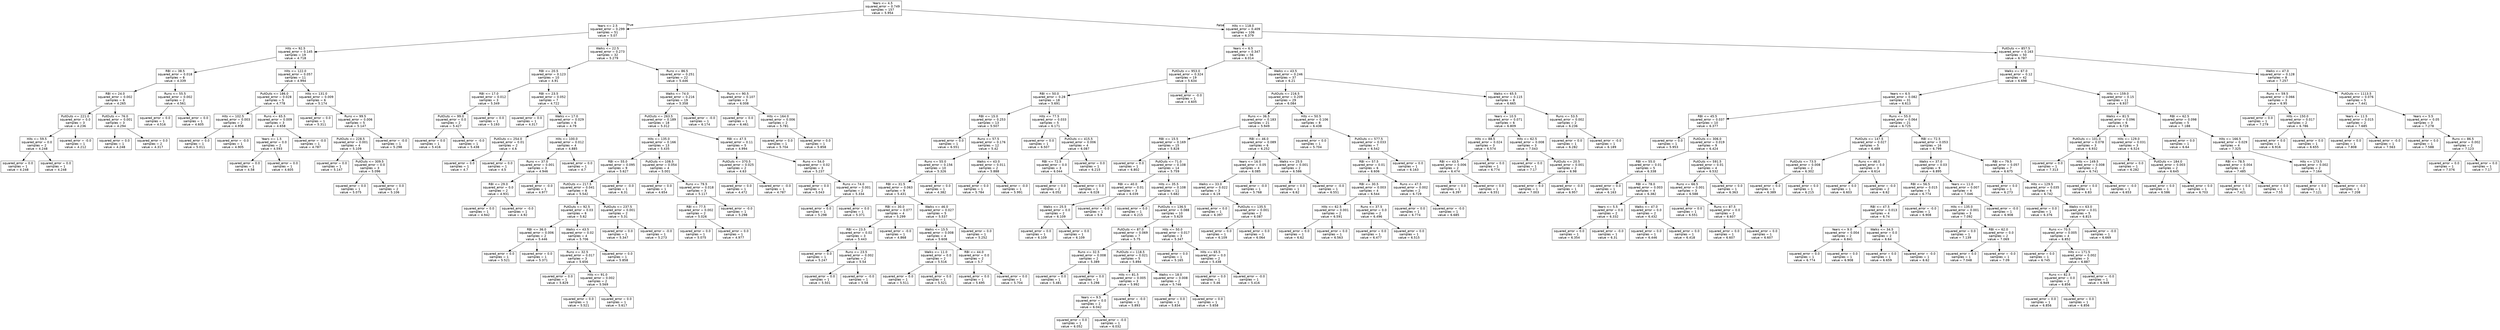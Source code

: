 digraph Tree {
node [shape=box, fontname="helvetica"] ;
edge [fontname="helvetica"] ;
0 [label="Years <= 4.5\nsquared_error = 0.749\nsamples = 157\nvalue = 5.954"] ;
1 [label="Years <= 2.5\nsquared_error = 0.299\nsamples = 51\nvalue = 5.07"] ;
0 -> 1 [labeldistance=2.5, labelangle=45, headlabel="True"] ;
2 [label="Hits <= 92.5\nsquared_error = 0.145\nsamples = 19\nvalue = 4.718"] ;
1 -> 2 ;
3 [label="RBI <= 38.5\nsquared_error = 0.018\nsamples = 8\nvalue = 4.339"] ;
2 -> 3 ;
4 [label="RBI <= 24.0\nsquared_error = 0.002\nsamples = 6\nvalue = 4.265"] ;
3 -> 4 ;
5 [label="PutOuts <= 221.0\nsquared_error = 0.0\nsamples = 3\nvalue = 4.236"] ;
4 -> 5 ;
6 [label="Hits <= 59.5\nsquared_error = 0.0\nsamples = 2\nvalue = 4.248"] ;
5 -> 6 ;
7 [label="squared_error = 0.0\nsamples = 1\nvalue = 4.248"] ;
6 -> 7 ;
8 [label="squared_error = 0.0\nsamples = 1\nvalue = 4.248"] ;
6 -> 8 ;
9 [label="squared_error = -0.0\nsamples = 1\nvalue = 4.212"] ;
5 -> 9 ;
10 [label="PutOuts <= 76.0\nsquared_error = 0.001\nsamples = 3\nvalue = 4.294"] ;
4 -> 10 ;
11 [label="squared_error = 0.0\nsamples = 1\nvalue = 4.248"] ;
10 -> 11 ;
12 [label="squared_error = 0.0\nsamples = 2\nvalue = 4.317"] ;
10 -> 12 ;
13 [label="Runs <= 55.5\nsquared_error = 0.002\nsamples = 2\nvalue = 4.561"] ;
3 -> 13 ;
14 [label="squared_error = 0.0\nsamples = 1\nvalue = 4.516"] ;
13 -> 14 ;
15 [label="squared_error = 0.0\nsamples = 1\nvalue = 4.605"] ;
13 -> 15 ;
16 [label="Hits <= 122.0\nsquared_error = 0.057\nsamples = 11\nvalue = 4.994"] ;
2 -> 16 ;
17 [label="PutOuts <= 186.0\nsquared_error = 0.028\nsamples = 5\nvalue = 4.778"] ;
16 -> 17 ;
18 [label="Hits <= 102.5\nsquared_error = 0.003\nsamples = 2\nvalue = 4.958"] ;
17 -> 18 ;
19 [label="squared_error = 0.0\nsamples = 1\nvalue = 5.011"] ;
18 -> 19 ;
20 [label="squared_error = -0.0\nsamples = 1\nvalue = 4.905"] ;
18 -> 20 ;
21 [label="Runs <= 65.5\nsquared_error = 0.009\nsamples = 3\nvalue = 4.658"] ;
17 -> 21 ;
22 [label="Years <= 1.5\nsquared_error = 0.0\nsamples = 2\nvalue = 4.593"] ;
21 -> 22 ;
23 [label="squared_error = 0.0\nsamples = 1\nvalue = 4.58"] ;
22 -> 23 ;
24 [label="squared_error = 0.0\nsamples = 1\nvalue = 4.605"] ;
22 -> 24 ;
25 [label="squared_error = -0.0\nsamples = 1\nvalue = 4.787"] ;
21 -> 25 ;
26 [label="Hits <= 131.0\nsquared_error = 0.009\nsamples = 6\nvalue = 5.174"] ;
16 -> 26 ;
27 [label="squared_error = 0.0\nsamples = 1\nvalue = 5.311"] ;
26 -> 27 ;
28 [label="Runs <= 99.5\nsquared_error = 0.006\nsamples = 5\nvalue = 5.147"] ;
26 -> 28 ;
29 [label="PutOuts <= 228.5\nsquared_error = 0.001\nsamples = 4\nvalue = 5.109"] ;
28 -> 29 ;
30 [label="squared_error = 0.0\nsamples = 1\nvalue = 5.147"] ;
29 -> 30 ;
31 [label="PutOuts <= 309.5\nsquared_error = 0.0\nsamples = 3\nvalue = 5.096"] ;
29 -> 31 ;
32 [label="squared_error = 0.0\nsamples = 1\nvalue = 5.075"] ;
31 -> 32 ;
33 [label="squared_error = 0.0\nsamples = 2\nvalue = 5.106"] ;
31 -> 33 ;
34 [label="squared_error = -0.0\nsamples = 1\nvalue = 5.298"] ;
28 -> 34 ;
35 [label="Walks <= 22.5\nsquared_error = 0.273\nsamples = 32\nvalue = 5.279"] ;
1 -> 35 ;
36 [label="RBI <= 20.5\nsquared_error = 0.123\nsamples = 10\nvalue = 4.91"] ;
35 -> 36 ;
37 [label="RBI <= 17.0\nsquared_error = 0.012\nsamples = 3\nvalue = 5.349"] ;
36 -> 37 ;
38 [label="PutOuts <= 99.0\nsquared_error = 0.0\nsamples = 2\nvalue = 5.427"] ;
37 -> 38 ;
39 [label="squared_error = 0.0\nsamples = 1\nvalue = 5.416"] ;
38 -> 39 ;
40 [label="squared_error = -0.0\nsamples = 1\nvalue = 5.438"] ;
38 -> 40 ;
41 [label="squared_error = 0.0\nsamples = 1\nvalue = 5.193"] ;
37 -> 41 ;
42 [label="RBI <= 23.5\nsquared_error = 0.052\nsamples = 7\nvalue = 4.722"] ;
36 -> 42 ;
43 [label="squared_error = 0.0\nsamples = 1\nvalue = 4.317"] ;
42 -> 43 ;
44 [label="Walks <= 17.0\nsquared_error = 0.029\nsamples = 6\nvalue = 4.79"] ;
42 -> 44 ;
45 [label="PutOuts <= 254.0\nsquared_error = 0.01\nsamples = 2\nvalue = 4.6"] ;
44 -> 45 ;
46 [label="squared_error = 0.0\nsamples = 1\nvalue = 4.7"] ;
45 -> 46 ;
47 [label="squared_error = 0.0\nsamples = 1\nvalue = 4.5"] ;
45 -> 47 ;
48 [label="Hits <= 100.0\nsquared_error = 0.012\nsamples = 4\nvalue = 4.885"] ;
44 -> 48 ;
49 [label="Runs <= 37.0\nsquared_error = 0.001\nsamples = 3\nvalue = 4.946"] ;
48 -> 49 ;
50 [label="RBI <= 29.0\nsquared_error = 0.0\nsamples = 2\nvalue = 4.931"] ;
49 -> 50 ;
51 [label="squared_error = 0.0\nsamples = 1\nvalue = 4.942"] ;
50 -> 51 ;
52 [label="squared_error = -0.0\nsamples = 1\nvalue = 4.92"] ;
50 -> 52 ;
53 [label="squared_error = -0.0\nsamples = 1\nvalue = 4.977"] ;
49 -> 53 ;
54 [label="squared_error = 0.0\nsamples = 1\nvalue = 4.7"] ;
48 -> 54 ;
55 [label="Runs <= 86.5\nsquared_error = 0.251\nsamples = 22\nvalue = 5.446"] ;
35 -> 55 ;
56 [label="Walks <= 74.0\nsquared_error = 0.216\nsamples = 19\nvalue = 5.358"] ;
55 -> 56 ;
57 [label="PutOuts <= 263.5\nsquared_error = 0.189\nsamples = 18\nvalue = 5.312"] ;
56 -> 57 ;
58 [label="Hits <= 135.0\nsquared_error = 0.166\nsamples = 13\nvalue = 5.435"] ;
57 -> 58 ;
59 [label="RBI <= 55.0\nsquared_error = 0.095\nsamples = 9\nvalue = 5.627"] ;
58 -> 59 ;
60 [label="PutOuts <= 217.5\nsquared_error = 0.041\nsamples = 8\nvalue = 5.542"] ;
59 -> 60 ;
61 [label="PutOuts <= 92.5\nsquared_error = 0.03\nsamples = 6\nvalue = 5.62"] ;
60 -> 61 ;
62 [label="RBI <= 36.0\nsquared_error = 0.006\nsamples = 2\nvalue = 5.446"] ;
61 -> 62 ;
63 [label="squared_error = 0.0\nsamples = 1\nvalue = 5.521"] ;
62 -> 63 ;
64 [label="squared_error = 0.0\nsamples = 1\nvalue = 5.371"] ;
62 -> 64 ;
65 [label="Walks <= 43.5\nsquared_error = 0.02\nsamples = 4\nvalue = 5.706"] ;
61 -> 65 ;
66 [label="Runs <= 32.5\nsquared_error = 0.017\nsamples = 3\nvalue = 5.656"] ;
65 -> 66 ;
67 [label="squared_error = 0.0\nsamples = 1\nvalue = 5.829"] ;
66 -> 67 ;
68 [label="Hits <= 91.0\nsquared_error = 0.002\nsamples = 2\nvalue = 5.569"] ;
66 -> 68 ;
69 [label="squared_error = 0.0\nsamples = 1\nvalue = 5.521"] ;
68 -> 69 ;
70 [label="squared_error = 0.0\nsamples = 1\nvalue = 5.617"] ;
68 -> 70 ;
71 [label="squared_error = 0.0\nsamples = 1\nvalue = 5.858"] ;
65 -> 71 ;
72 [label="PutOuts <= 237.5\nsquared_error = 0.001\nsamples = 2\nvalue = 5.31"] ;
60 -> 72 ;
73 [label="squared_error = 0.0\nsamples = 1\nvalue = 5.347"] ;
72 -> 73 ;
74 [label="squared_error = -0.0\nsamples = 1\nvalue = 5.273"] ;
72 -> 74 ;
75 [label="squared_error = -0.0\nsamples = 1\nvalue = 6.31"] ;
59 -> 75 ;
76 [label="PutOuts <= 108.5\nsquared_error = 0.054\nsamples = 4\nvalue = 5.001"] ;
58 -> 76 ;
77 [label="squared_error = 0.0\nsamples = 1\nvalue = 4.654"] ;
76 -> 77 ;
78 [label="Runs <= 79.5\nsquared_error = 0.018\nsamples = 3\nvalue = 5.117"] ;
76 -> 78 ;
79 [label="RBI <= 77.5\nsquared_error = 0.002\nsamples = 2\nvalue = 5.026"] ;
78 -> 79 ;
80 [label="squared_error = 0.0\nsamples = 1\nvalue = 5.075"] ;
79 -> 80 ;
81 [label="squared_error = 0.0\nsamples = 1\nvalue = 4.977"] ;
79 -> 81 ;
82 [label="squared_error = -0.0\nsamples = 1\nvalue = 5.298"] ;
78 -> 82 ;
83 [label="RBI <= 47.5\nsquared_error = 0.11\nsamples = 5\nvalue = 4.994"] ;
57 -> 83 ;
84 [label="PutOuts <= 370.5\nsquared_error = 0.025\nsamples = 2\nvalue = 4.63"] ;
83 -> 84 ;
85 [label="squared_error = 0.0\nsamples = 1\nvalue = 4.472"] ;
84 -> 85 ;
86 [label="squared_error = -0.0\nsamples = 1\nvalue = 4.787"] ;
84 -> 86 ;
87 [label="Runs <= 54.0\nsquared_error = 0.02\nsamples = 3\nvalue = 5.237"] ;
83 -> 87 ;
88 [label="squared_error = 0.0\nsamples = 1\nvalue = 5.043"] ;
87 -> 88 ;
89 [label="Runs <= 74.0\nsquared_error = 0.001\nsamples = 2\nvalue = 5.334"] ;
87 -> 89 ;
90 [label="squared_error = 0.0\nsamples = 1\nvalue = 5.298"] ;
89 -> 90 ;
91 [label="squared_error = 0.0\nsamples = 1\nvalue = 5.371"] ;
89 -> 91 ;
92 [label="squared_error = -0.0\nsamples = 1\nvalue = 6.174"] ;
56 -> 92 ;
93 [label="Runs <= 90.5\nsquared_error = 0.107\nsamples = 3\nvalue = 6.008"] ;
55 -> 93 ;
94 [label="squared_error = 0.0\nsamples = 1\nvalue = 6.461"] ;
93 -> 94 ;
95 [label="Hits <= 164.0\nsquared_error = 0.006\nsamples = 2\nvalue = 5.781"] ;
93 -> 95 ;
96 [label="squared_error = 0.0\nsamples = 1\nvalue = 5.704"] ;
95 -> 96 ;
97 [label="squared_error = 0.0\nsamples = 1\nvalue = 5.858"] ;
95 -> 97 ;
98 [label="Hits <= 118.0\nsquared_error = 0.409\nsamples = 106\nvalue = 6.379"] ;
0 -> 98 [labeldistance=2.5, labelangle=-45, headlabel="False"] ;
99 [label="Years <= 6.5\nsquared_error = 0.347\nsamples = 56\nvalue = 6.014"] ;
98 -> 99 ;
100 [label="PutOuts <= 953.0\nsquared_error = 0.324\nsamples = 19\nvalue = 5.634"] ;
99 -> 100 ;
101 [label="RBI <= 50.0\nsquared_error = 0.28\nsamples = 18\nvalue = 5.691"] ;
100 -> 101 ;
102 [label="RBI <= 15.0\nsquared_error = 0.253\nsamples = 13\nvalue = 5.507"] ;
101 -> 102 ;
103 [label="squared_error = 0.0\nsamples = 1\nvalue = 6.551"] ;
102 -> 103 ;
104 [label="Runs <= 57.5\nsquared_error = 0.176\nsamples = 12\nvalue = 5.42"] ;
102 -> 104 ;
105 [label="Runs <= 55.0\nsquared_error = 0.156\nsamples = 10\nvalue = 5.326"] ;
104 -> 105 ;
106 [label="RBI <= 31.5\nsquared_error = 0.063\nsamples = 9\nvalue = 5.431"] ;
105 -> 106 ;
107 [label="RBI <= 30.0\nsquared_error = 0.077\nsamples = 4\nvalue = 5.299"] ;
106 -> 107 ;
108 [label="RBI <= 23.5\nsquared_error = 0.02\nsamples = 3\nvalue = 5.443"] ;
107 -> 108 ;
109 [label="squared_error = 0.0\nsamples = 1\nvalue = 5.247"] ;
108 -> 109 ;
110 [label="Runs <= 23.5\nsquared_error = 0.002\nsamples = 2\nvalue = 5.54"] ;
108 -> 110 ;
111 [label="squared_error = 0.0\nsamples = 1\nvalue = 5.501"] ;
110 -> 111 ;
112 [label="squared_error = -0.0\nsamples = 1\nvalue = 5.58"] ;
110 -> 112 ;
113 [label="squared_error = -0.0\nsamples = 1\nvalue = 4.868"] ;
107 -> 113 ;
114 [label="Walks <= 46.0\nsquared_error = 0.027\nsamples = 5\nvalue = 5.537"] ;
106 -> 114 ;
115 [label="Walks <= 15.5\nsquared_error = 0.008\nsamples = 4\nvalue = 5.608"] ;
114 -> 115 ;
116 [label="Walks <= 11.0\nsquared_error = 0.0\nsamples = 2\nvalue = 5.516"] ;
115 -> 116 ;
117 [label="squared_error = 0.0\nsamples = 1\nvalue = 5.511"] ;
116 -> 117 ;
118 [label="squared_error = 0.0\nsamples = 1\nvalue = 5.521"] ;
116 -> 118 ;
119 [label="RBI <= 44.0\nsquared_error = 0.0\nsamples = 2\nvalue = 5.7"] ;
115 -> 119 ;
120 [label="squared_error = 0.0\nsamples = 1\nvalue = 5.695"] ;
119 -> 120 ;
121 [label="squared_error = 0.0\nsamples = 1\nvalue = 5.704"] ;
119 -> 121 ;
122 [label="squared_error = 0.0\nsamples = 1\nvalue = 5.252"] ;
114 -> 122 ;
123 [label="squared_error = 0.0\nsamples = 1\nvalue = 4.382"] ;
105 -> 123 ;
124 [label="Walks <= 43.0\nsquared_error = 0.011\nsamples = 2\nvalue = 5.888"] ;
104 -> 124 ;
125 [label="squared_error = 0.0\nsamples = 1\nvalue = 5.784"] ;
124 -> 125 ;
126 [label="squared_error = -0.0\nsamples = 1\nvalue = 5.991"] ;
124 -> 126 ;
127 [label="Hits <= 77.5\nsquared_error = 0.033\nsamples = 5\nvalue = 6.171"] ;
101 -> 127 ;
128 [label="squared_error = 0.0\nsamples = 1\nvalue = 6.507"] ;
127 -> 128 ;
129 [label="PutOuts <= 415.5\nsquared_error = 0.006\nsamples = 4\nvalue = 6.087"] ;
127 -> 129 ;
130 [label="RBI <= 72.5\nsquared_error = 0.0\nsamples = 3\nvalue = 6.044"] ;
129 -> 130 ;
131 [label="squared_error = 0.0\nsamples = 2\nvalue = 6.052"] ;
130 -> 131 ;
132 [label="squared_error = 0.0\nsamples = 1\nvalue = 6.028"] ;
130 -> 132 ;
133 [label="squared_error = 0.0\nsamples = 1\nvalue = 6.215"] ;
129 -> 133 ;
134 [label="squared_error = -0.0\nsamples = 1\nvalue = 4.605"] ;
100 -> 134 ;
135 [label="Walks <= 43.5\nsquared_error = 0.246\nsamples = 37\nvalue = 6.21"] ;
99 -> 135 ;
136 [label="PutOuts <= 216.5\nsquared_error = 0.209\nsamples = 29\nvalue = 6.084"] ;
135 -> 136 ;
137 [label="Runs <= 36.5\nsquared_error = 0.183\nsamples = 21\nvalue = 5.949"] ;
136 -> 137 ;
138 [label="RBI <= 15.5\nsquared_error = 0.169\nsamples = 15\nvalue = 5.828"] ;
137 -> 138 ;
139 [label="squared_error = 0.0\nsamples = 1\nvalue = 6.802"] ;
138 -> 139 ;
140 [label="PutOuts <= 71.0\nsquared_error = 0.108\nsamples = 14\nvalue = 5.759"] ;
138 -> 140 ;
141 [label="RBI <= 40.0\nsquared_error = 0.01\nsamples = 3\nvalue = 6.039"] ;
140 -> 141 ;
142 [label="Walks <= 25.5\nsquared_error = 0.0\nsamples = 2\nvalue = 6.109"] ;
141 -> 142 ;
143 [label="squared_error = 0.0\nsamples = 1\nvalue = 6.109"] ;
142 -> 143 ;
144 [label="squared_error = 0.0\nsamples = 1\nvalue = 6.109"] ;
142 -> 144 ;
145 [label="squared_error = -0.0\nsamples = 1\nvalue = 5.9"] ;
141 -> 145 ;
146 [label="Hits <= 35.5\nsquared_error = 0.108\nsamples = 11\nvalue = 5.682"] ;
140 -> 146 ;
147 [label="squared_error = 0.0\nsamples = 1\nvalue = 6.215"] ;
146 -> 147 ;
148 [label="PutOuts <= 136.5\nsquared_error = 0.088\nsamples = 10\nvalue = 5.629"] ;
146 -> 148 ;
149 [label="PutOuts <= 87.0\nsquared_error = 0.069\nsamples = 7\nvalue = 5.75"] ;
148 -> 149 ;
150 [label="Runs <= 32.5\nsquared_error = 0.008\nsamples = 2\nvalue = 5.389"] ;
149 -> 150 ;
151 [label="squared_error = 0.0\nsamples = 1\nvalue = 5.481"] ;
150 -> 151 ;
152 [label="squared_error = 0.0\nsamples = 1\nvalue = 5.298"] ;
150 -> 152 ;
153 [label="PutOuts <= 118.5\nsquared_error = 0.021\nsamples = 5\nvalue = 5.894"] ;
149 -> 153 ;
154 [label="Hits <= 81.5\nsquared_error = 0.005\nsamples = 3\nvalue = 5.992"] ;
153 -> 154 ;
155 [label="Years <= 9.5\nsquared_error = 0.0\nsamples = 2\nvalue = 6.042"] ;
154 -> 155 ;
156 [label="squared_error = 0.0\nsamples = 1\nvalue = 6.052"] ;
155 -> 156 ;
157 [label="squared_error = -0.0\nsamples = 1\nvalue = 6.032"] ;
155 -> 157 ;
158 [label="squared_error = -0.0\nsamples = 1\nvalue = 5.893"] ;
154 -> 158 ;
159 [label="Walks <= 18.0\nsquared_error = 0.008\nsamples = 2\nvalue = 5.746"] ;
153 -> 159 ;
160 [label="squared_error = 0.0\nsamples = 1\nvalue = 5.834"] ;
159 -> 160 ;
161 [label="squared_error = 0.0\nsamples = 1\nvalue = 5.658"] ;
159 -> 161 ;
162 [label="Hits <= 50.0\nsquared_error = 0.017\nsamples = 3\nvalue = 5.347"] ;
148 -> 162 ;
163 [label="squared_error = 0.0\nsamples = 1\nvalue = 5.165"] ;
162 -> 163 ;
164 [label="Hits <= 65.5\nsquared_error = 0.0\nsamples = 2\nvalue = 5.438"] ;
162 -> 164 ;
165 [label="squared_error = 0.0\nsamples = 1\nvalue = 5.46"] ;
164 -> 165 ;
166 [label="squared_error = -0.0\nsamples = 1\nvalue = 5.416"] ;
164 -> 166 ;
167 [label="RBI <= 46.0\nsquared_error = 0.089\nsamples = 6\nvalue = 6.252"] ;
137 -> 167 ;
168 [label="Years <= 16.0\nsquared_error = 0.05\nsamples = 4\nvalue = 6.085"] ;
167 -> 168 ;
169 [label="Walks <= 33.0\nsquared_error = 0.022\nsamples = 3\nvalue = 6.19"] ;
168 -> 169 ;
170 [label="squared_error = 0.0\nsamples = 1\nvalue = 6.397"] ;
169 -> 170 ;
171 [label="PutOuts <= 135.5\nsquared_error = 0.001\nsamples = 2\nvalue = 6.087"] ;
169 -> 171 ;
172 [label="squared_error = 0.0\nsamples = 1\nvalue = 6.109"] ;
171 -> 172 ;
173 [label="squared_error = 0.0\nsamples = 1\nvalue = 6.064"] ;
171 -> 173 ;
174 [label="squared_error = -0.0\nsamples = 1\nvalue = 5.768"] ;
168 -> 174 ;
175 [label="Walks <= 25.5\nsquared_error = 0.001\nsamples = 2\nvalue = 6.586"] ;
167 -> 175 ;
176 [label="squared_error = 0.0\nsamples = 1\nvalue = 6.62"] ;
175 -> 176 ;
177 [label="squared_error = -0.0\nsamples = 1\nvalue = 6.551"] ;
175 -> 177 ;
178 [label="Hits <= 50.5\nsquared_error = 0.106\nsamples = 8\nvalue = 6.438"] ;
136 -> 178 ;
179 [label="squared_error = 0.0\nsamples = 1\nvalue = 5.704"] ;
178 -> 179 ;
180 [label="PutOuts <= 577.5\nsquared_error = 0.033\nsamples = 7\nvalue = 6.542"] ;
178 -> 180 ;
181 [label="RBI <= 57.5\nsquared_error = 0.01\nsamples = 6\nvalue = 6.606"] ;
180 -> 181 ;
182 [label="RBI <= 30.5\nsquared_error = 0.003\nsamples = 4\nvalue = 6.544"] ;
181 -> 182 ;
183 [label="Hits <= 62.5\nsquared_error = 0.001\nsamples = 2\nvalue = 6.591"] ;
182 -> 183 ;
184 [label="squared_error = 0.0\nsamples = 1\nvalue = 6.62"] ;
183 -> 184 ;
185 [label="squared_error = 0.0\nsamples = 1\nvalue = 6.563"] ;
183 -> 185 ;
186 [label="Runs <= 37.5\nsquared_error = 0.0\nsamples = 2\nvalue = 6.496"] ;
182 -> 186 ;
187 [label="squared_error = 0.0\nsamples = 1\nvalue = 6.477"] ;
186 -> 187 ;
188 [label="squared_error = 0.0\nsamples = 1\nvalue = 6.515"] ;
186 -> 188 ;
189 [label="Runs <= 47.5\nsquared_error = 0.002\nsamples = 2\nvalue = 6.729"] ;
181 -> 189 ;
190 [label="squared_error = 0.0\nsamples = 1\nvalue = 6.774"] ;
189 -> 190 ;
191 [label="squared_error = -0.0\nsamples = 1\nvalue = 6.685"] ;
189 -> 191 ;
192 [label="squared_error = 0.0\nsamples = 1\nvalue = 6.163"] ;
180 -> 192 ;
193 [label="Walks <= 65.5\nsquared_error = 0.115\nsamples = 8\nvalue = 6.665"] ;
135 -> 193 ;
194 [label="Years <= 10.5\nsquared_error = 0.071\nsamples = 6\nvalue = 6.809"] ;
193 -> 194 ;
195 [label="Hits <= 88.5\nsquared_error = 0.024\nsamples = 3\nvalue = 6.574"] ;
194 -> 195 ;
196 [label="RBI <= 43.5\nsquared_error = 0.006\nsamples = 2\nvalue = 6.474"] ;
195 -> 196 ;
197 [label="squared_error = 0.0\nsamples = 1\nvalue = 6.397"] ;
196 -> 197 ;
198 [label="squared_error = 0.0\nsamples = 1\nvalue = 6.551"] ;
196 -> 198 ;
199 [label="squared_error = 0.0\nsamples = 1\nvalue = 6.774"] ;
195 -> 199 ;
200 [label="Hits <= 62.5\nsquared_error = 0.008\nsamples = 3\nvalue = 7.043"] ;
194 -> 200 ;
201 [label="squared_error = 0.0\nsamples = 1\nvalue = 7.17"] ;
200 -> 201 ;
202 [label="PutOuts <= 20.5\nsquared_error = 0.001\nsamples = 2\nvalue = 6.98"] ;
200 -> 202 ;
203 [label="squared_error = 0.0\nsamples = 1\nvalue = 7.003"] ;
202 -> 203 ;
204 [label="squared_error = -0.0\nsamples = 1\nvalue = 6.957"] ;
202 -> 204 ;
205 [label="Runs <= 53.5\nsquared_error = 0.002\nsamples = 2\nvalue = 6.236"] ;
193 -> 205 ;
206 [label="squared_error = 0.0\nsamples = 1\nvalue = 6.282"] ;
205 -> 206 ;
207 [label="squared_error = -0.0\nsamples = 1\nvalue = 6.189"] ;
205 -> 207 ;
208 [label="PutOuts <= 857.5\nsquared_error = 0.163\nsamples = 50\nvalue = 6.787"] ;
98 -> 208 ;
209 [label="Walks <= 67.0\nsquared_error = 0.12\nsamples = 42\nvalue = 6.698"] ;
208 -> 209 ;
210 [label="Years <= 6.5\nsquared_error = 0.082\nsamples = 31\nvalue = 6.613"] ;
209 -> 210 ;
211 [label="RBI <= 45.5\nsquared_error = 0.037\nsamples = 10\nvalue = 6.377"] ;
210 -> 211 ;
212 [label="squared_error = 0.0\nsamples = 1\nvalue = 5.953"] ;
211 -> 212 ;
213 [label="PutOuts <= 306.0\nsquared_error = 0.019\nsamples = 9\nvalue = 6.424"] ;
211 -> 213 ;
214 [label="RBI <= 55.0\nsquared_error = 0.01\nsamples = 5\nvalue = 6.338"] ;
213 -> 214 ;
215 [label="squared_error = 0.0\nsamples = 1\nvalue = 6.163"] ;
214 -> 215 ;
216 [label="RBI <= 78.0\nsquared_error = 0.003\nsamples = 4\nvalue = 6.382"] ;
214 -> 216 ;
217 [label="Years <= 5.5\nsquared_error = 0.0\nsamples = 2\nvalue = 6.332"] ;
216 -> 217 ;
218 [label="squared_error = 0.0\nsamples = 1\nvalue = 6.354"] ;
217 -> 218 ;
219 [label="squared_error = -0.0\nsamples = 1\nvalue = 6.31"] ;
217 -> 219 ;
220 [label="Walks <= 47.0\nsquared_error = 0.0\nsamples = 2\nvalue = 6.432"] ;
216 -> 220 ;
221 [label="squared_error = 0.0\nsamples = 1\nvalue = 6.446"] ;
220 -> 221 ;
222 [label="squared_error = 0.0\nsamples = 1\nvalue = 6.418"] ;
220 -> 222 ;
223 [label="PutOuts <= 591.5\nsquared_error = 0.01\nsamples = 4\nvalue = 6.532"] ;
213 -> 223 ;
224 [label="Runs <= 66.5\nsquared_error = 0.001\nsamples = 3\nvalue = 6.588"] ;
223 -> 224 ;
225 [label="squared_error = 0.0\nsamples = 1\nvalue = 6.551"] ;
224 -> 225 ;
226 [label="Runs <= 87.5\nsquared_error = 0.0\nsamples = 2\nvalue = 6.607"] ;
224 -> 226 ;
227 [label="squared_error = 0.0\nsamples = 1\nvalue = 6.607"] ;
226 -> 227 ;
228 [label="squared_error = 0.0\nsamples = 1\nvalue = 6.607"] ;
226 -> 228 ;
229 [label="squared_error = 0.0\nsamples = 1\nvalue = 6.363"] ;
223 -> 229 ;
230 [label="Runs <= 55.0\nsquared_error = 0.064\nsamples = 21\nvalue = 6.725"] ;
210 -> 230 ;
231 [label="PutOuts <= 147.5\nsquared_error = 0.027\nsamples = 5\nvalue = 6.489"] ;
230 -> 231 ;
232 [label="PutOuts <= 73.5\nsquared_error = 0.008\nsamples = 2\nvalue = 6.302"] ;
231 -> 232 ;
233 [label="squared_error = 0.0\nsamples = 1\nvalue = 6.389"] ;
232 -> 233 ;
234 [label="squared_error = 0.0\nsamples = 1\nvalue = 6.215"] ;
232 -> 234 ;
235 [label="Runs <= 46.0\nsquared_error = 0.0\nsamples = 3\nvalue = 6.614"] ;
231 -> 235 ;
236 [label="squared_error = 0.0\nsamples = 1\nvalue = 6.603"] ;
235 -> 236 ;
237 [label="squared_error = -0.0\nsamples = 2\nvalue = 6.62"] ;
235 -> 237 ;
238 [label="RBI <= 72.5\nsquared_error = 0.053\nsamples = 16\nvalue = 6.799"] ;
230 -> 238 ;
239 [label="Walks <= 37.0\nsquared_error = 0.03\nsamples = 9\nvalue = 6.895"] ;
238 -> 239 ;
240 [label="RBI <= 56.5\nsquared_error = 0.015\nsamples = 5\nvalue = 6.774"] ;
239 -> 240 ;
241 [label="RBI <= 47.5\nsquared_error = 0.013\nsamples = 4\nvalue = 6.74"] ;
240 -> 241 ;
242 [label="Years <= 9.0\nsquared_error = 0.004\nsamples = 2\nvalue = 6.841"] ;
241 -> 242 ;
243 [label="squared_error = 0.0\nsamples = 1\nvalue = 6.774"] ;
242 -> 243 ;
244 [label="squared_error = 0.0\nsamples = 1\nvalue = 6.908"] ;
242 -> 244 ;
245 [label="Walks <= 34.5\nsquared_error = 0.0\nsamples = 2\nvalue = 6.64"] ;
241 -> 245 ;
246 [label="squared_error = 0.0\nsamples = 1\nvalue = 6.659"] ;
245 -> 246 ;
247 [label="squared_error = -0.0\nsamples = 1\nvalue = 6.62"] ;
245 -> 247 ;
248 [label="squared_error = -0.0\nsamples = 1\nvalue = 6.908"] ;
240 -> 248 ;
249 [label="Years <= 11.0\nsquared_error = 0.007\nsamples = 4\nvalue = 7.046"] ;
239 -> 249 ;
250 [label="Hits <= 135.0\nsquared_error = 0.001\nsamples = 3\nvalue = 7.092"] ;
249 -> 250 ;
251 [label="squared_error = 0.0\nsamples = 1\nvalue = 7.139"] ;
250 -> 251 ;
252 [label="RBI <= 62.0\nsquared_error = 0.0\nsamples = 2\nvalue = 7.069"] ;
250 -> 252 ;
253 [label="squared_error = 0.0\nsamples = 1\nvalue = 7.048"] ;
252 -> 253 ;
254 [label="squared_error = -0.0\nsamples = 1\nvalue = 7.09"] ;
252 -> 254 ;
255 [label="squared_error = -0.0\nsamples = 1\nvalue = 6.908"] ;
249 -> 255 ;
256 [label="RBI <= 79.5\nsquared_error = 0.057\nsamples = 7\nvalue = 6.675"] ;
238 -> 256 ;
257 [label="squared_error = 0.0\nsamples = 1\nvalue = 6.273"] ;
256 -> 257 ;
258 [label="Hits <= 129.5\nsquared_error = 0.035\nsamples = 6\nvalue = 6.742"] ;
256 -> 258 ;
259 [label="squared_error = 0.0\nsamples = 1\nvalue = 6.376"] ;
258 -> 259 ;
260 [label="Walks <= 63.0\nsquared_error = 0.01\nsamples = 5\nvalue = 6.815"] ;
258 -> 260 ;
261 [label="Runs <= 70.5\nsquared_error = 0.005\nsamples = 4\nvalue = 6.852"] ;
260 -> 261 ;
262 [label="squared_error = 0.0\nsamples = 1\nvalue = 6.745"] ;
261 -> 262 ;
263 [label="Hits <= 171.5\nsquared_error = 0.002\nsamples = 3\nvalue = 6.887"] ;
261 -> 263 ;
264 [label="Runs <= 82.5\nsquared_error = 0.0\nsamples = 2\nvalue = 6.856"] ;
263 -> 264 ;
265 [label="squared_error = 0.0\nsamples = 1\nvalue = 6.856"] ;
264 -> 265 ;
266 [label="squared_error = 0.0\nsamples = 1\nvalue = 6.856"] ;
264 -> 266 ;
267 [label="squared_error = -0.0\nsamples = 1\nvalue = 6.949"] ;
263 -> 267 ;
268 [label="squared_error = -0.0\nsamples = 1\nvalue = 6.669"] ;
260 -> 268 ;
269 [label="Hits <= 159.0\nsquared_error = 0.15\nsamples = 11\nvalue = 6.937"] ;
209 -> 269 ;
270 [label="Walks <= 81.5\nsquared_error = 0.096\nsamples = 6\nvalue = 6.728"] ;
269 -> 270 ;
271 [label="PutOuts <= 101.0\nsquared_error = 0.078\nsamples = 3\nvalue = 6.932"] ;
270 -> 271 ;
272 [label="squared_error = 0.0\nsamples = 1\nvalue = 7.313"] ;
271 -> 272 ;
273 [label="Hits <= 149.5\nsquared_error = 0.008\nsamples = 2\nvalue = 6.741"] ;
271 -> 273 ;
274 [label="squared_error = 0.0\nsamples = 1\nvalue = 6.83"] ;
273 -> 274 ;
275 [label="squared_error = -0.0\nsamples = 1\nvalue = 6.653"] ;
273 -> 275 ;
276 [label="Hits <= 129.0\nsquared_error = 0.031\nsamples = 3\nvalue = 6.524"] ;
270 -> 276 ;
277 [label="squared_error = 0.0\nsamples = 1\nvalue = 6.282"] ;
276 -> 277 ;
278 [label="PutOuts <= 184.0\nsquared_error = 0.003\nsamples = 2\nvalue = 6.645"] ;
276 -> 278 ;
279 [label="squared_error = 0.0\nsamples = 1\nvalue = 6.586"] ;
278 -> 279 ;
280 [label="squared_error = 0.0\nsamples = 1\nvalue = 6.703"] ;
278 -> 280 ;
281 [label="RBI <= 62.5\nsquared_error = 0.098\nsamples = 5\nvalue = 7.188"] ;
269 -> 281 ;
282 [label="squared_error = 0.0\nsamples = 1\nvalue = 6.64"] ;
281 -> 282 ;
283 [label="Hits <= 166.5\nsquared_error = 0.029\nsamples = 4\nvalue = 7.325"] ;
281 -> 283 ;
284 [label="RBI <= 78.5\nsquared_error = 0.004\nsamples = 2\nvalue = 7.485"] ;
283 -> 284 ;
285 [label="squared_error = 0.0\nsamples = 1\nvalue = 7.421"] ;
284 -> 285 ;
286 [label="squared_error = 0.0\nsamples = 1\nvalue = 7.55"] ;
284 -> 286 ;
287 [label="Hits <= 173.5\nsquared_error = 0.002\nsamples = 2\nvalue = 7.164"] ;
283 -> 287 ;
288 [label="squared_error = 0.0\nsamples = 1\nvalue = 7.121"] ;
287 -> 288 ;
289 [label="squared_error = -0.0\nsamples = 1\nvalue = 7.208"] ;
287 -> 289 ;
290 [label="Walks <= 47.0\nsquared_error = 0.128\nsamples = 8\nvalue = 7.257"] ;
208 -> 290 ;
291 [label="Runs <= 59.5\nsquared_error = 0.066\nsamples = 3\nvalue = 6.95"] ;
290 -> 291 ;
292 [label="squared_error = 0.0\nsamples = 1\nvalue = 7.279"] ;
291 -> 292 ;
293 [label="Hits <= 150.0\nsquared_error = 0.017\nsamples = 2\nvalue = 6.786"] ;
291 -> 293 ;
294 [label="squared_error = 0.0\nsamples = 1\nvalue = 6.916"] ;
293 -> 294 ;
295 [label="squared_error = 0.0\nsamples = 1\nvalue = 6.655"] ;
293 -> 295 ;
296 [label="PutOuts <= 1113.5\nsquared_error = 0.076\nsamples = 5\nvalue = 7.441"] ;
290 -> 296 ;
297 [label="Years <= 11.5\nsquared_error = 0.015\nsamples = 2\nvalue = 7.685"] ;
296 -> 297 ;
298 [label="squared_error = 0.0\nsamples = 1\nvalue = 7.808"] ;
297 -> 298 ;
299 [label="squared_error = -0.0\nsamples = 1\nvalue = 7.563"] ;
297 -> 299 ;
300 [label="Years <= 5.5\nsquared_error = 0.05\nsamples = 3\nvalue = 7.278"] ;
296 -> 300 ;
301 [label="squared_error = 0.0\nsamples = 1\nvalue = 7.588"] ;
300 -> 301 ;
302 [label="Runs <= 86.5\nsquared_error = 0.002\nsamples = 2\nvalue = 7.123"] ;
300 -> 302 ;
303 [label="squared_error = 0.0\nsamples = 1\nvalue = 7.076"] ;
302 -> 303 ;
304 [label="squared_error = 0.0\nsamples = 1\nvalue = 7.17"] ;
302 -> 304 ;
}